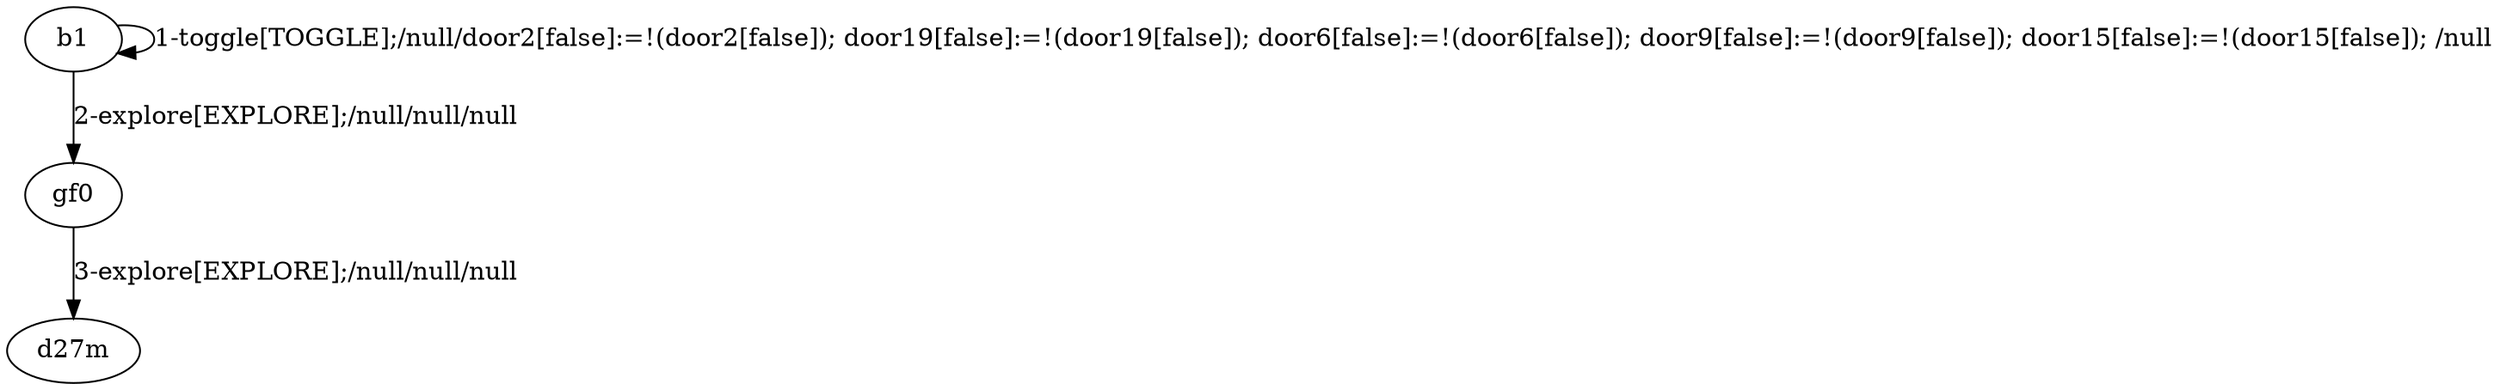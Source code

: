 # Total number of goals covered by this test: 1
# gf0 --> d27m

digraph g {
"b1" -> "b1" [label = "1-toggle[TOGGLE];/null/door2[false]:=!(door2[false]); door19[false]:=!(door19[false]); door6[false]:=!(door6[false]); door9[false]:=!(door9[false]); door15[false]:=!(door15[false]); /null"];
"b1" -> "gf0" [label = "2-explore[EXPLORE];/null/null/null"];
"gf0" -> "d27m" [label = "3-explore[EXPLORE];/null/null/null"];
}
